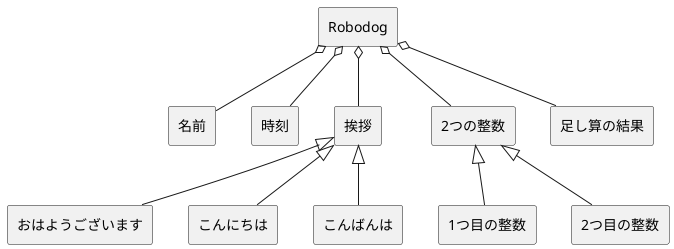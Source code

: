 @startuml
skinparam componentStyle rectangle

[Robodog] o-- [名前]
[Robodog] o-- [時刻]
[Robodog] o-- [挨拶]
[Robodog] o-- [2つの整数]
[Robodog] o-- [足し算の結果]

[挨拶] <|-- [おはようございます]
[挨拶] <|-- [こんにちは]
[挨拶] <|-- [こんばんは]
[2つの整数] <|-- [1つ目の整数]
[2つの整数] <|-- [2つ目の整数]

@enduml